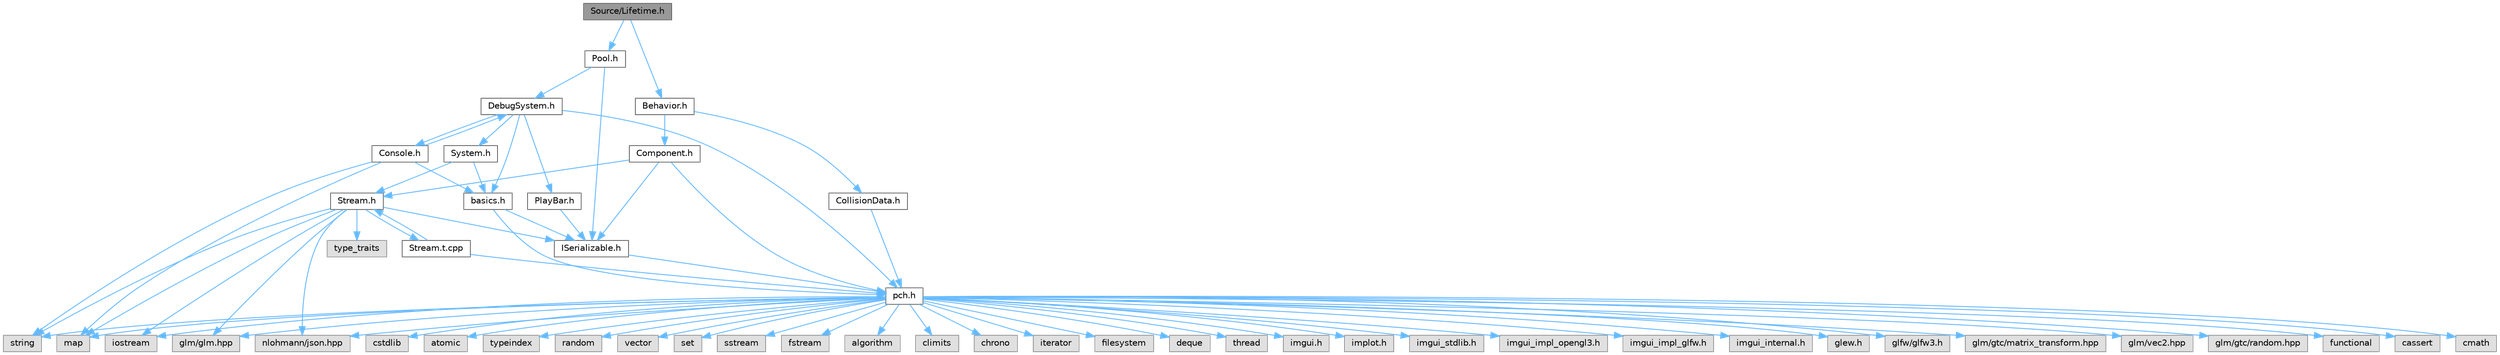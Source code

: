 digraph "Source/Lifetime.h"
{
 // LATEX_PDF_SIZE
  bgcolor="transparent";
  edge [fontname=Helvetica,fontsize=10,labelfontname=Helvetica,labelfontsize=10];
  node [fontname=Helvetica,fontsize=10,shape=box,height=0.2,width=0.4];
  Node1 [id="Node000001",label="Source/Lifetime.h",height=0.2,width=0.4,color="gray40", fillcolor="grey60", style="filled", fontcolor="black",tooltip="Component that destroys it's Enity after a given length of time."];
  Node1 -> Node2 [id="edge1_Node000001_Node000002",color="steelblue1",style="solid",tooltip=" "];
  Node2 [id="Node000002",label="Behavior.h",height=0.2,width=0.4,color="grey40", fillcolor="white", style="filled",URL="$d8/dd5/Behavior_8h.html",tooltip="Virtual behavior component header."];
  Node2 -> Node3 [id="edge2_Node000002_Node000003",color="steelblue1",style="solid",tooltip=" "];
  Node3 [id="Node000003",label="Component.h",height=0.2,width=0.4,color="grey40", fillcolor="white", style="filled",URL="$d0/da1/Component_8h.html",tooltip="Virtual component header."];
  Node3 -> Node4 [id="edge3_Node000003_Node000004",color="steelblue1",style="solid",tooltip=" "];
  Node4 [id="Node000004",label="pch.h",height=0.2,width=0.4,color="grey40", fillcolor="white", style="filled",URL="$de/d3a/pch_8h.html",tooltip="This is a precompiled header file."];
  Node4 -> Node5 [id="edge4_Node000004_Node000005",color="steelblue1",style="solid",tooltip=" "];
  Node5 [id="Node000005",label="functional",height=0.2,width=0.4,color="grey60", fillcolor="#E0E0E0", style="filled",tooltip=" "];
  Node4 -> Node6 [id="edge5_Node000004_Node000006",color="steelblue1",style="solid",tooltip=" "];
  Node6 [id="Node000006",label="iostream",height=0.2,width=0.4,color="grey60", fillcolor="#E0E0E0", style="filled",tooltip=" "];
  Node4 -> Node7 [id="edge6_Node000004_Node000007",color="steelblue1",style="solid",tooltip=" "];
  Node7 [id="Node000007",label="cassert",height=0.2,width=0.4,color="grey60", fillcolor="#E0E0E0", style="filled",tooltip=" "];
  Node4 -> Node8 [id="edge7_Node000004_Node000008",color="steelblue1",style="solid",tooltip=" "];
  Node8 [id="Node000008",label="cmath",height=0.2,width=0.4,color="grey60", fillcolor="#E0E0E0", style="filled",tooltip=" "];
  Node4 -> Node9 [id="edge8_Node000004_Node000009",color="steelblue1",style="solid",tooltip=" "];
  Node9 [id="Node000009",label="cstdlib",height=0.2,width=0.4,color="grey60", fillcolor="#E0E0E0", style="filled",tooltip=" "];
  Node4 -> Node10 [id="edge9_Node000004_Node000010",color="steelblue1",style="solid",tooltip=" "];
  Node10 [id="Node000010",label="atomic",height=0.2,width=0.4,color="grey60", fillcolor="#E0E0E0", style="filled",tooltip=" "];
  Node4 -> Node11 [id="edge10_Node000004_Node000011",color="steelblue1",style="solid",tooltip=" "];
  Node11 [id="Node000011",label="typeindex",height=0.2,width=0.4,color="grey60", fillcolor="#E0E0E0", style="filled",tooltip=" "];
  Node4 -> Node12 [id="edge11_Node000004_Node000012",color="steelblue1",style="solid",tooltip=" "];
  Node12 [id="Node000012",label="random",height=0.2,width=0.4,color="grey60", fillcolor="#E0E0E0", style="filled",tooltip=" "];
  Node4 -> Node13 [id="edge12_Node000004_Node000013",color="steelblue1",style="solid",tooltip=" "];
  Node13 [id="Node000013",label="vector",height=0.2,width=0.4,color="grey60", fillcolor="#E0E0E0", style="filled",tooltip=" "];
  Node4 -> Node14 [id="edge13_Node000004_Node000014",color="steelblue1",style="solid",tooltip=" "];
  Node14 [id="Node000014",label="string",height=0.2,width=0.4,color="grey60", fillcolor="#E0E0E0", style="filled",tooltip=" "];
  Node4 -> Node15 [id="edge14_Node000004_Node000015",color="steelblue1",style="solid",tooltip=" "];
  Node15 [id="Node000015",label="map",height=0.2,width=0.4,color="grey60", fillcolor="#E0E0E0", style="filled",tooltip=" "];
  Node4 -> Node16 [id="edge15_Node000004_Node000016",color="steelblue1",style="solid",tooltip=" "];
  Node16 [id="Node000016",label="set",height=0.2,width=0.4,color="grey60", fillcolor="#E0E0E0", style="filled",tooltip=" "];
  Node4 -> Node17 [id="edge16_Node000004_Node000017",color="steelblue1",style="solid",tooltip=" "];
  Node17 [id="Node000017",label="sstream",height=0.2,width=0.4,color="grey60", fillcolor="#E0E0E0", style="filled",tooltip=" "];
  Node4 -> Node18 [id="edge17_Node000004_Node000018",color="steelblue1",style="solid",tooltip=" "];
  Node18 [id="Node000018",label="fstream",height=0.2,width=0.4,color="grey60", fillcolor="#E0E0E0", style="filled",tooltip=" "];
  Node4 -> Node19 [id="edge18_Node000004_Node000019",color="steelblue1",style="solid",tooltip=" "];
  Node19 [id="Node000019",label="algorithm",height=0.2,width=0.4,color="grey60", fillcolor="#E0E0E0", style="filled",tooltip=" "];
  Node4 -> Node20 [id="edge19_Node000004_Node000020",color="steelblue1",style="solid",tooltip=" "];
  Node20 [id="Node000020",label="climits",height=0.2,width=0.4,color="grey60", fillcolor="#E0E0E0", style="filled",tooltip=" "];
  Node4 -> Node21 [id="edge20_Node000004_Node000021",color="steelblue1",style="solid",tooltip=" "];
  Node21 [id="Node000021",label="chrono",height=0.2,width=0.4,color="grey60", fillcolor="#E0E0E0", style="filled",tooltip=" "];
  Node4 -> Node22 [id="edge21_Node000004_Node000022",color="steelblue1",style="solid",tooltip=" "];
  Node22 [id="Node000022",label="iterator",height=0.2,width=0.4,color="grey60", fillcolor="#E0E0E0", style="filled",tooltip=" "];
  Node4 -> Node23 [id="edge22_Node000004_Node000023",color="steelblue1",style="solid",tooltip=" "];
  Node23 [id="Node000023",label="filesystem",height=0.2,width=0.4,color="grey60", fillcolor="#E0E0E0", style="filled",tooltip=" "];
  Node4 -> Node24 [id="edge23_Node000004_Node000024",color="steelblue1",style="solid",tooltip=" "];
  Node24 [id="Node000024",label="deque",height=0.2,width=0.4,color="grey60", fillcolor="#E0E0E0", style="filled",tooltip=" "];
  Node4 -> Node25 [id="edge24_Node000004_Node000025",color="steelblue1",style="solid",tooltip=" "];
  Node25 [id="Node000025",label="thread",height=0.2,width=0.4,color="grey60", fillcolor="#E0E0E0", style="filled",tooltip=" "];
  Node4 -> Node26 [id="edge25_Node000004_Node000026",color="steelblue1",style="solid",tooltip=" "];
  Node26 [id="Node000026",label="imgui.h",height=0.2,width=0.4,color="grey60", fillcolor="#E0E0E0", style="filled",tooltip=" "];
  Node4 -> Node27 [id="edge26_Node000004_Node000027",color="steelblue1",style="solid",tooltip=" "];
  Node27 [id="Node000027",label="implot.h",height=0.2,width=0.4,color="grey60", fillcolor="#E0E0E0", style="filled",tooltip=" "];
  Node4 -> Node28 [id="edge27_Node000004_Node000028",color="steelblue1",style="solid",tooltip=" "];
  Node28 [id="Node000028",label="imgui_stdlib.h",height=0.2,width=0.4,color="grey60", fillcolor="#E0E0E0", style="filled",tooltip=" "];
  Node4 -> Node29 [id="edge28_Node000004_Node000029",color="steelblue1",style="solid",tooltip=" "];
  Node29 [id="Node000029",label="imgui_impl_opengl3.h",height=0.2,width=0.4,color="grey60", fillcolor="#E0E0E0", style="filled",tooltip=" "];
  Node4 -> Node30 [id="edge29_Node000004_Node000030",color="steelblue1",style="solid",tooltip=" "];
  Node30 [id="Node000030",label="imgui_impl_glfw.h",height=0.2,width=0.4,color="grey60", fillcolor="#E0E0E0", style="filled",tooltip=" "];
  Node4 -> Node31 [id="edge30_Node000004_Node000031",color="steelblue1",style="solid",tooltip=" "];
  Node31 [id="Node000031",label="imgui_internal.h",height=0.2,width=0.4,color="grey60", fillcolor="#E0E0E0", style="filled",tooltip=" "];
  Node4 -> Node32 [id="edge31_Node000004_Node000032",color="steelblue1",style="solid",tooltip=" "];
  Node32 [id="Node000032",label="glew.h",height=0.2,width=0.4,color="grey60", fillcolor="#E0E0E0", style="filled",tooltip=" "];
  Node4 -> Node33 [id="edge32_Node000004_Node000033",color="steelblue1",style="solid",tooltip=" "];
  Node33 [id="Node000033",label="glfw/glfw3.h",height=0.2,width=0.4,color="grey60", fillcolor="#E0E0E0", style="filled",tooltip=" "];
  Node4 -> Node34 [id="edge33_Node000004_Node000034",color="steelblue1",style="solid",tooltip=" "];
  Node34 [id="Node000034",label="glm/glm.hpp",height=0.2,width=0.4,color="grey60", fillcolor="#E0E0E0", style="filled",tooltip=" "];
  Node4 -> Node35 [id="edge34_Node000004_Node000035",color="steelblue1",style="solid",tooltip=" "];
  Node35 [id="Node000035",label="glm/gtc/matrix_transform.hpp",height=0.2,width=0.4,color="grey60", fillcolor="#E0E0E0", style="filled",tooltip=" "];
  Node4 -> Node36 [id="edge35_Node000004_Node000036",color="steelblue1",style="solid",tooltip=" "];
  Node36 [id="Node000036",label="glm/vec2.hpp",height=0.2,width=0.4,color="grey60", fillcolor="#E0E0E0", style="filled",tooltip=" "];
  Node4 -> Node37 [id="edge36_Node000004_Node000037",color="steelblue1",style="solid",tooltip=" "];
  Node37 [id="Node000037",label="glm/gtc/random.hpp",height=0.2,width=0.4,color="grey60", fillcolor="#E0E0E0", style="filled",tooltip=" "];
  Node4 -> Node38 [id="edge37_Node000004_Node000038",color="steelblue1",style="solid",tooltip=" "];
  Node38 [id="Node000038",label="nlohmann/json.hpp",height=0.2,width=0.4,color="grey60", fillcolor="#E0E0E0", style="filled",tooltip=" "];
  Node3 -> Node39 [id="edge38_Node000003_Node000039",color="steelblue1",style="solid",tooltip=" "];
  Node39 [id="Node000039",label="ISerializable.h",height=0.2,width=0.4,color="grey40", fillcolor="white", style="filled",URL="$dd/d7f/ISerializable_8h.html",tooltip="interface for all serializable objects"];
  Node39 -> Node4 [id="edge39_Node000039_Node000004",color="steelblue1",style="solid",tooltip=" "];
  Node3 -> Node40 [id="edge40_Node000003_Node000040",color="steelblue1",style="solid",tooltip=" "];
  Node40 [id="Node000040",label="Stream.h",height=0.2,width=0.4,color="grey40", fillcolor="white", style="filled",URL="$de/dd1/Stream_8h.html",tooltip="JSON File reading/writing."];
  Node40 -> Node14 [id="edge41_Node000040_Node000014",color="steelblue1",style="solid",tooltip=" "];
  Node40 -> Node15 [id="edge42_Node000040_Node000015",color="steelblue1",style="solid",tooltip=" "];
  Node40 -> Node34 [id="edge43_Node000040_Node000034",color="steelblue1",style="solid",tooltip=" "];
  Node40 -> Node38 [id="edge44_Node000040_Node000038",color="steelblue1",style="solid",tooltip=" "];
  Node40 -> Node41 [id="edge45_Node000040_Node000041",color="steelblue1",style="solid",tooltip=" "];
  Node41 [id="Node000041",label="type_traits",height=0.2,width=0.4,color="grey60", fillcolor="#E0E0E0", style="filled",tooltip=" "];
  Node40 -> Node6 [id="edge46_Node000040_Node000006",color="steelblue1",style="solid",tooltip=" "];
  Node40 -> Node39 [id="edge47_Node000040_Node000039",color="steelblue1",style="solid",tooltip=" "];
  Node40 -> Node42 [id="edge48_Node000040_Node000042",color="steelblue1",style="solid",tooltip=" "];
  Node42 [id="Node000042",label="Stream.t.cpp",height=0.2,width=0.4,color="grey40", fillcolor="white", style="filled",URL="$d5/d73/Stream_8t_8cpp.html",tooltip="JSON File reading/writing."];
  Node42 -> Node4 [id="edge49_Node000042_Node000004",color="steelblue1",style="solid",tooltip=" "];
  Node42 -> Node40 [id="edge50_Node000042_Node000040",color="steelblue1",style="solid",tooltip=" "];
  Node2 -> Node43 [id="edge51_Node000002_Node000043",color="steelblue1",style="solid",tooltip=" "];
  Node43 [id="Node000043",label="CollisionData.h",height=0.2,width=0.4,color="grey40", fillcolor="white", style="filled",URL="$d0/db8/CollisionData_8h.html",tooltip="struct that holds collision information"];
  Node43 -> Node4 [id="edge52_Node000043_Node000004",color="steelblue1",style="solid",tooltip=" "];
  Node1 -> Node44 [id="edge53_Node000001_Node000044",color="steelblue1",style="solid",tooltip=" "];
  Node44 [id="Node000044",label="Pool.h",height=0.2,width=0.4,color="grey40", fillcolor="white", style="filled",URL="$db/dd5/Pool_8h.html",tooltip="Used for Pools like Time or Health."];
  Node44 -> Node39 [id="edge54_Node000044_Node000039",color="steelblue1",style="solid",tooltip=" "];
  Node44 -> Node45 [id="edge55_Node000044_Node000045",color="steelblue1",style="solid",tooltip=" "];
  Node45 [id="Node000045",label="DebugSystem.h",height=0.2,width=0.4,color="grey40", fillcolor="white", style="filled",URL="$dc/d4f/DebugSystem_8h_source.html",tooltip=" "];
  Node45 -> Node4 [id="edge56_Node000045_Node000004",color="steelblue1",style="solid",tooltip=" "];
  Node45 -> Node46 [id="edge57_Node000045_Node000046",color="steelblue1",style="solid",tooltip=" "];
  Node46 [id="Node000046",label="basics.h",height=0.2,width=0.4,color="grey40", fillcolor="white", style="filled",URL="$dc/dcc/basics_8h_source.html",tooltip=" "];
  Node46 -> Node4 [id="edge58_Node000046_Node000004",color="steelblue1",style="solid",tooltip=" "];
  Node46 -> Node39 [id="edge59_Node000046_Node000039",color="steelblue1",style="solid",tooltip=" "];
  Node45 -> Node47 [id="edge60_Node000045_Node000047",color="steelblue1",style="solid",tooltip=" "];
  Node47 [id="Node000047",label="System.h",height=0.2,width=0.4,color="grey40", fillcolor="white", style="filled",URL="$db/d39/System_8h.html",tooltip="Base class for all Systems."];
  Node47 -> Node46 [id="edge61_Node000047_Node000046",color="steelblue1",style="solid",tooltip=" "];
  Node47 -> Node40 [id="edge62_Node000047_Node000040",color="steelblue1",style="solid",tooltip=" "];
  Node45 -> Node48 [id="edge63_Node000045_Node000048",color="steelblue1",style="solid",tooltip=" "];
  Node48 [id="Node000048",label="Console.h",height=0.2,width=0.4,color="grey40", fillcolor="white", style="filled",URL="$d2/d3f/Console_8h_source.html",tooltip=" "];
  Node48 -> Node46 [id="edge64_Node000048_Node000046",color="steelblue1",style="solid",tooltip=" "];
  Node48 -> Node45 [id="edge65_Node000048_Node000045",color="steelblue1",style="solid",tooltip=" "];
  Node48 -> Node14 [id="edge66_Node000048_Node000014",color="steelblue1",style="solid",tooltip=" "];
  Node48 -> Node15 [id="edge67_Node000048_Node000015",color="steelblue1",style="solid",tooltip=" "];
  Node45 -> Node49 [id="edge68_Node000045_Node000049",color="steelblue1",style="solid",tooltip=" "];
  Node49 [id="Node000049",label="PlayBar.h",height=0.2,width=0.4,color="grey40", fillcolor="white", style="filled",URL="$d5/dfe/PlayBar_8h.html",tooltip="UI Bar that handles playing, pausing, and autosaves of the scene."];
  Node49 -> Node39 [id="edge69_Node000049_Node000039",color="steelblue1",style="solid",tooltip=" "];
}
